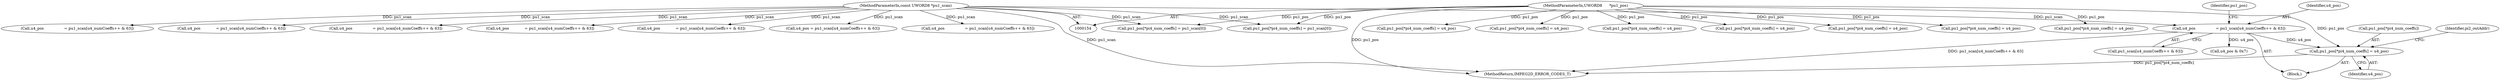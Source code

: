 digraph "0_Android_227c1f829127405e21dab1664393050c652ef71e@pointer" {
"1001042" [label="(Call,pu1_pos[*pi4_num_coeffs] = u4_pos)"];
"1001034" [label="(Call,u4_pos                 = pu1_scan[u4_numCoeffs++ & 63])"];
"1000157" [label="(MethodParameterIn,const UWORD8 *pu1_scan)"];
"1000158" [label="(MethodParameterIn,UWORD8      *pu1_pos)"];
"1000476" [label="(Call,pu1_pos[*pi4_num_coeffs] = u4_pos)"];
"1000972" [label="(Call,pu1_pos[*pi4_num_coeffs] = u4_pos)"];
"1001047" [label="(Identifier,u4_pos)"];
"1001044" [label="(Identifier,pu1_pos)"];
"1000364" [label="(Call,pu1_pos[*pi4_num_coeffs] = pu1_scan[0])"];
"1000808" [label="(Call,u4_pos                 = pu1_scan[u4_numCoeffs++ & 63])"];
"1001035" [label="(Identifier,u4_pos)"];
"1000311" [label="(Call,pu1_pos[*pi4_num_coeffs] = pu1_scan[0])"];
"1000157" [label="(MethodParameterIn,const UWORD8 *pu1_scan)"];
"1001036" [label="(Call,pu1_scan[u4_numCoeffs++ & 63])"];
"1000964" [label="(Call,u4_pos                 = pu1_scan[u4_numCoeffs++ & 63])"];
"1000907" [label="(Call,pu1_pos[*pi4_num_coeffs] = u4_pos)"];
"1001061" [label="(Call,u4_pos & 0x7)"];
"1000578" [label="(Call,u4_pos             = pu1_scan[u4_numCoeffs++ & 63])"];
"1001050" [label="(Identifier,pi2_outAddr)"];
"1000899" [label="(Call,u4_pos                 = pu1_scan[u4_numCoeffs++ & 63])"];
"1001042" [label="(Call,pu1_pos[*pi4_num_coeffs] = u4_pos)"];
"1001092" [label="(MethodReturn,IMPEG2D_ERROR_CODES_T)"];
"1000645" [label="(Call,pu1_pos[*pi4_num_coeffs] = u4_pos)"];
"1000637" [label="(Call,u4_pos             = pu1_scan[u4_numCoeffs++ & 63])"];
"1000586" [label="(Call,pu1_pos[*pi4_num_coeffs] = u4_pos)"];
"1000468" [label="(Call,u4_pos             = pu1_scan[u4_numCoeffs++ & 63])"];
"1000816" [label="(Call,pu1_pos[*pi4_num_coeffs] = u4_pos)"];
"1000158" [label="(MethodParameterIn,UWORD8      *pu1_pos)"];
"1000707" [label="(Call,u4_pos = pu1_scan[u4_numCoeffs++ & 63])"];
"1001034" [label="(Call,u4_pos                 = pu1_scan[u4_numCoeffs++ & 63])"];
"1001043" [label="(Call,pu1_pos[*pi4_num_coeffs])"];
"1000715" [label="(Call,pu1_pos[*pi4_num_coeffs] = u4_pos)"];
"1000988" [label="(Block,)"];
"1001042" -> "1000988"  [label="AST: "];
"1001042" -> "1001047"  [label="CFG: "];
"1001043" -> "1001042"  [label="AST: "];
"1001047" -> "1001042"  [label="AST: "];
"1001050" -> "1001042"  [label="CFG: "];
"1001042" -> "1001092"  [label="DDG: pu1_pos[*pi4_num_coeffs]"];
"1001034" -> "1001042"  [label="DDG: u4_pos"];
"1000158" -> "1001042"  [label="DDG: pu1_pos"];
"1001034" -> "1000988"  [label="AST: "];
"1001034" -> "1001036"  [label="CFG: "];
"1001035" -> "1001034"  [label="AST: "];
"1001036" -> "1001034"  [label="AST: "];
"1001044" -> "1001034"  [label="CFG: "];
"1001034" -> "1001092"  [label="DDG: pu1_scan[u4_numCoeffs++ & 63]"];
"1000157" -> "1001034"  [label="DDG: pu1_scan"];
"1001034" -> "1001061"  [label="DDG: u4_pos"];
"1000157" -> "1000154"  [label="AST: "];
"1000157" -> "1001092"  [label="DDG: pu1_scan"];
"1000157" -> "1000311"  [label="DDG: pu1_scan"];
"1000157" -> "1000364"  [label="DDG: pu1_scan"];
"1000157" -> "1000468"  [label="DDG: pu1_scan"];
"1000157" -> "1000578"  [label="DDG: pu1_scan"];
"1000157" -> "1000637"  [label="DDG: pu1_scan"];
"1000157" -> "1000707"  [label="DDG: pu1_scan"];
"1000157" -> "1000808"  [label="DDG: pu1_scan"];
"1000157" -> "1000899"  [label="DDG: pu1_scan"];
"1000157" -> "1000964"  [label="DDG: pu1_scan"];
"1000158" -> "1000154"  [label="AST: "];
"1000158" -> "1001092"  [label="DDG: pu1_pos"];
"1000158" -> "1000311"  [label="DDG: pu1_pos"];
"1000158" -> "1000364"  [label="DDG: pu1_pos"];
"1000158" -> "1000476"  [label="DDG: pu1_pos"];
"1000158" -> "1000586"  [label="DDG: pu1_pos"];
"1000158" -> "1000645"  [label="DDG: pu1_pos"];
"1000158" -> "1000715"  [label="DDG: pu1_pos"];
"1000158" -> "1000816"  [label="DDG: pu1_pos"];
"1000158" -> "1000907"  [label="DDG: pu1_pos"];
"1000158" -> "1000972"  [label="DDG: pu1_pos"];
}
